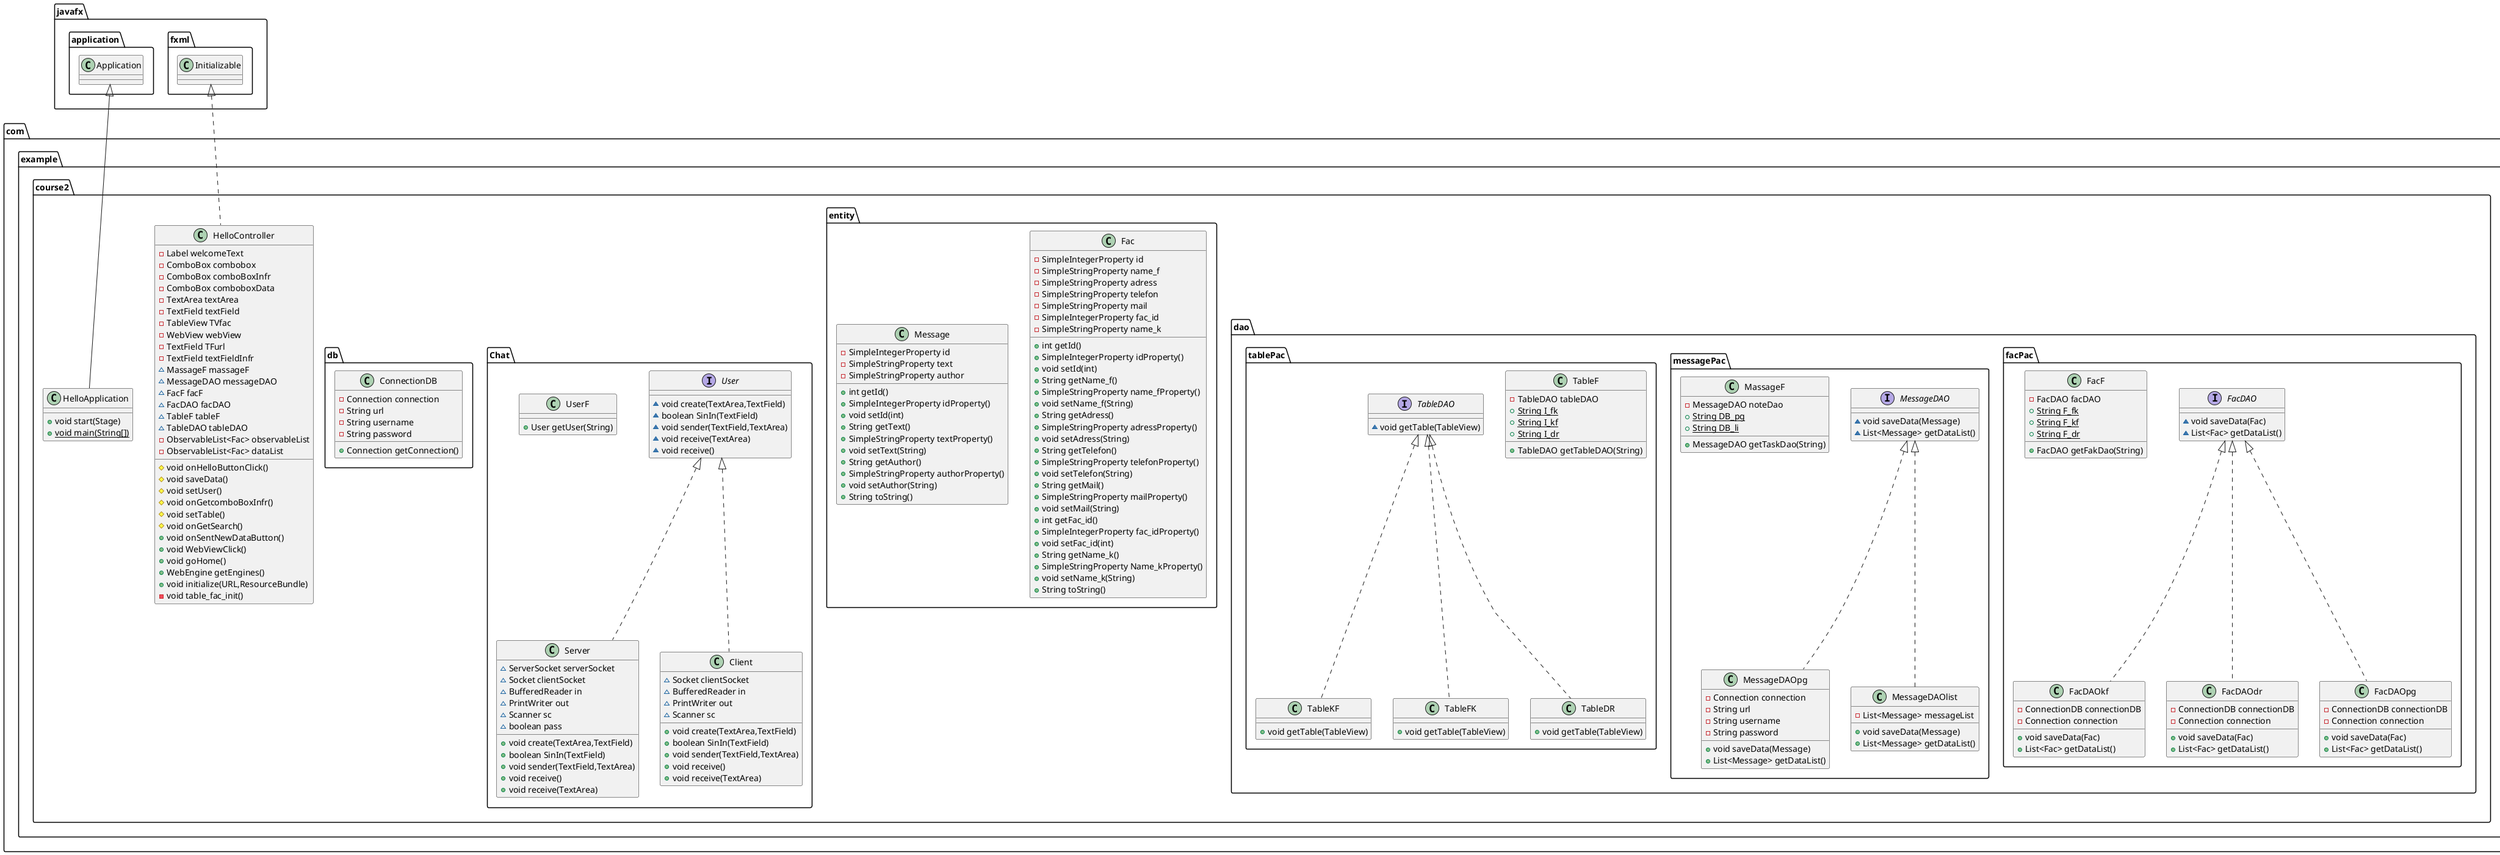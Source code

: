 @startuml
class com.example.course2.dao.facPac.FacDAOkf {
- ConnectionDB connectionDB
- Connection connection
+ void saveData(Fac)
+ List<Fac> getDataList()
}
class com.example.course2.entity.Fac {
- SimpleIntegerProperty id
- SimpleStringProperty name_f
- SimpleStringProperty adress
- SimpleStringProperty telefon
- SimpleStringProperty mail
- SimpleIntegerProperty fac_id
- SimpleStringProperty name_k
+ int getId()
+ SimpleIntegerProperty idProperty()
+ void setId(int)
+ String getName_f()
+ SimpleStringProperty name_fProperty()
+ void setName_f(String)
+ String getAdress()
+ SimpleStringProperty adressProperty()
+ void setAdress(String)
+ String getTelefon()
+ SimpleStringProperty telefonProperty()
+ void setTelefon(String)
+ String getMail()
+ SimpleStringProperty mailProperty()
+ void setMail(String)
+ int getFac_id()
+ SimpleIntegerProperty fac_idProperty()
+ void setFac_id(int)
+ String getName_k()
+ SimpleStringProperty Name_kProperty()
+ void setName_k(String)
+ String toString()
}
class com.example.course2.dao.facPac.FacDAOdr {
- ConnectionDB connectionDB
- Connection connection
+ void saveData(Fac)
+ List<Fac> getDataList()
}
interface com.example.course2.dao.facPac.FacDAO {
~ void saveData(Fac)
~ List<Fac> getDataList()
}
class com.example.course2.dao.messagePac.MessageDAOpg {
- Connection connection
- String url
- String username
- String password
+ void saveData(Message)
+ List<Message> getDataList()
}
class com.example.course2.HelloController {
- Label welcomeText
- ComboBox combobox
- ComboBox comboBoxInfr
- ComboBox comboboxData
- TextArea textArea
- TextField textField
- TableView TVfac
- WebView webView
- TextField TFurl
- TextField textFieldInfr
~ MassageF massageF
~ MessageDAO messageDAO
~ FacF facF
~ FacDAO facDAO
~ TableF tableF
~ TableDAO tableDAO
- ObservableList<Fac> observableList
- ObservableList<Fac> dataList
# void onHelloButtonClick()
# void saveData()
# void setUser()
# void onGetcomboBoxInfr()
# void setTable()
# void onGetSearch()
+ void onSentNewDataButton()
+ void WebViewClick()
+ void goHome()
+ WebEngine getEngines()
+ void initialize(URL,ResourceBundle)
- void table_fac_init()
}
class com.example.course2.dao.tablePac.TableF {
- TableDAO tableDAO
+ {static} String I_fk
+ {static} String I_kf
+ {static} String I_dr
+ TableDAO getTableDAO(String)
}
class com.example.course2.dao.tablePac.TableKF {
+ void getTable(TableView)
}
class com.example.course2.Chat.Server {
~ ServerSocket serverSocket
~ Socket clientSocket
~ BufferedReader in
~ PrintWriter out
~ Scanner sc
~ boolean pass
+ void create(TextArea,TextField)
+ boolean SinIn(TextField)
+ void sender(TextField,TextArea)
+ void receive()
+ void receive(TextArea)
}
interface com.example.course2.dao.tablePac.TableDAO {
~ void getTable(TableView)
}
interface com.example.course2.dao.messagePac.MessageDAO {
~ void saveData(Message)
~ List<Message> getDataList()
}
class com.example.course2.entity.Message {
- SimpleIntegerProperty id
- SimpleStringProperty text
- SimpleStringProperty author
+ int getId()
+ SimpleIntegerProperty idProperty()
+ void setId(int)
+ String getText()
+ SimpleStringProperty textProperty()
+ void setText(String)
+ String getAuthor()
+ SimpleStringProperty authorProperty()
+ void setAuthor(String)
+ String toString()
}
class com.example.course2.dao.facPac.FacF {
- FacDAO facDAO
+ {static} String F_fk
+ {static} String F_kf
+ {static} String F_dr
+ FacDAO getFakDao(String)
}
class com.example.course2.dao.facPac.FacDAOpg {
- ConnectionDB connectionDB
- Connection connection
+ void saveData(Fac)
+ List<Fac> getDataList()
}
class com.example.course2.dao.messagePac.MassageF {
- MessageDAO noteDao
+ {static} String DB_pg
+ {static} String DB_li
+ MessageDAO getTaskDao(String)
}
interface com.example.course2.Chat.User {
~ void create(TextArea,TextField)
~ boolean SinIn(TextField)
~ void sender(TextField,TextArea)
~ void receive(TextArea)
~ void receive()
}
class com.example.course2.HelloApplication {
+ void start(Stage)
+ {static} void main(String[])
}
class com.example.course2.Chat.Client {
~ Socket clientSocket
~ BufferedReader in
~ PrintWriter out
~ Scanner sc
+ void create(TextArea,TextField)
+ boolean SinIn(TextField)
+ void sender(TextField,TextArea)
+ void receive()
+ void receive(TextArea)
}
class com.example.course2.db.ConnectionDB {
- Connection connection
- String url
- String username
- String password
+ Connection getConnection()
}
class com.example.course2.dao.tablePac.TableFK {
+ void getTable(TableView)
}
class com.example.course2.dao.tablePac.TableDR {
+ void getTable(TableView)
}
class com.example.course2.dao.messagePac.MessageDAOlist {
- List<Message> messageList
+ void saveData(Message)
+ List<Message> getDataList()
}
class com.example.course2.Chat.UserF {
+ User getUser(String)
}


com.example.course2.dao.facPac.FacDAO <|.. com.example.course2.dao.facPac.FacDAOkf
com.example.course2.dao.facPac.FacDAO <|.. com.example.course2.dao.facPac.FacDAOdr
com.example.course2.dao.messagePac.MessageDAO <|.. com.example.course2.dao.messagePac.MessageDAOpg
javafx.fxml.Initializable <|.. com.example.course2.HelloController
com.example.course2.dao.tablePac.TableDAO <|.. com.example.course2.dao.tablePac.TableKF
com.example.course2.Chat.User <|.. com.example.course2.Chat.Server
com.example.course2.dao.facPac.FacDAO <|.. com.example.course2.dao.facPac.FacDAOpg
javafx.application.Application <|-- com.example.course2.HelloApplication
com.example.course2.Chat.User <|.. com.example.course2.Chat.Client
com.example.course2.dao.tablePac.TableDAO <|.. com.example.course2.dao.tablePac.TableFK
com.example.course2.dao.tablePac.TableDAO <|.. com.example.course2.dao.tablePac.TableDR
com.example.course2.dao.messagePac.MessageDAO <|.. com.example.course2.dao.messagePac.MessageDAOlist
@enduml
